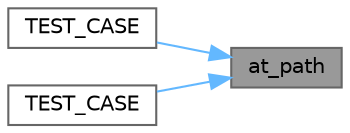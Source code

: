 digraph "at_path"
{
 // LATEX_PDF_SIZE
  bgcolor="transparent";
  edge [fontname=Helvetica,fontsize=10,labelfontname=Helvetica,labelfontsize=10];
  node [fontname=Helvetica,fontsize=10,shape=box,height=0.2,width=0.4];
  rankdir="RL";
  Node1 [id="Node000001",label="at_path",height=0.2,width=0.4,color="gray40", fillcolor="grey60", style="filled", fontcolor="black",tooltip="Returns a const view of the node matching a fully-qualified \"TOML path\"."];
  Node1 -> Node2 [id="edge5_Node000001_Node000002",dir="back",color="steelblue1",style="solid",tooltip=" "];
  Node2 [id="Node000002",label="TEST_CASE",height=0.2,width=0.4,color="grey40", fillcolor="white", style="filled",URL="$at__path_8cpp.html#a2fde45c42c756113e77f260508594e70",tooltip=" "];
  Node1 -> Node3 [id="edge6_Node000001_Node000003",dir="back",color="steelblue1",style="solid",tooltip=" "];
  Node3 [id="Node000003",label="TEST_CASE",height=0.2,width=0.4,color="grey40", fillcolor="white", style="filled",URL="$path_8cpp.html#a9a05e5b6d6c8abe8bf6182b0924a6389",tooltip=" "];
}
